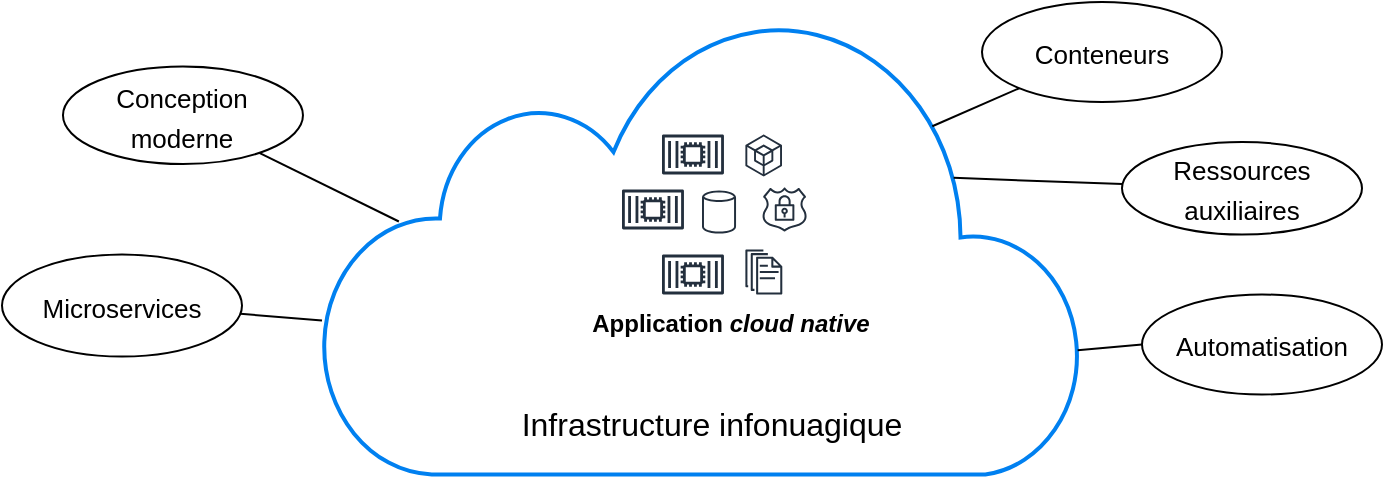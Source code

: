 <mxfile version="20.2.3" type="device"><diagram id="9FzkJG9lfAlTsolizKUv" name="Page-1"><mxGraphModel dx="1555" dy="1144" grid="1" gridSize="10" guides="1" tooltips="1" connect="1" arrows="1" fold="1" page="1" pageScale="1" pageWidth="1100" pageHeight="850" math="0" shadow="0"><root><mxCell id="0"/><mxCell id="1" parent="0"/><mxCell id="FCRgtFzEoALNkmdxKEbO-1" value="" style="html=1;verticalLabelPosition=bottom;align=center;labelBackgroundColor=#ffffff;verticalAlign=top;strokeWidth=2;strokeColor=#0080F0;shadow=0;dashed=0;shape=mxgraph.ios7.icons.cloud;" vertex="1" parent="1"><mxGeometry x="200" y="46.25" width="380.49" height="230" as="geometry"/></mxCell><mxCell id="FCRgtFzEoALNkmdxKEbO-2" value="" style="sketch=0;outlineConnect=0;fontColor=#232F3E;gradientColor=none;fillColor=#232F3D;strokeColor=none;dashed=0;verticalLabelPosition=bottom;verticalAlign=top;align=center;html=1;fontSize=12;fontStyle=0;aspect=fixed;pointerEvents=1;shape=mxgraph.aws4.container_2;" vertex="1" parent="1"><mxGeometry x="350" y="133.75" width="30.97" height="20" as="geometry"/></mxCell><mxCell id="FCRgtFzEoALNkmdxKEbO-3" value="" style="sketch=0;outlineConnect=0;fontColor=#232F3E;gradientColor=none;fillColor=#232F3D;strokeColor=none;dashed=0;verticalLabelPosition=bottom;verticalAlign=top;align=center;html=1;fontSize=12;fontStyle=0;aspect=fixed;pointerEvents=1;shape=mxgraph.aws4.container_2;" vertex="1" parent="1"><mxGeometry x="370" y="106.25" width="30.97" height="20" as="geometry"/></mxCell><mxCell id="FCRgtFzEoALNkmdxKEbO-4" value="" style="sketch=0;outlineConnect=0;fontColor=#232F3E;gradientColor=none;fillColor=#232F3D;strokeColor=none;dashed=0;verticalLabelPosition=bottom;verticalAlign=top;align=center;html=1;fontSize=12;fontStyle=0;aspect=fixed;pointerEvents=1;shape=mxgraph.aws4.container_2;" vertex="1" parent="1"><mxGeometry x="370" y="166.25" width="30.97" height="20" as="geometry"/></mxCell><mxCell id="FCRgtFzEoALNkmdxKEbO-5" value="" style="sketch=0;outlineConnect=0;fontColor=#232F3E;gradientColor=none;fillColor=#232F3D;strokeColor=none;dashed=0;verticalLabelPosition=bottom;verticalAlign=top;align=center;html=1;fontSize=12;fontStyle=0;aspect=fixed;pointerEvents=1;shape=mxgraph.aws4.generic_database;" vertex="1" parent="1"><mxGeometry x="390" y="133.75" width="17.02" height="22.5" as="geometry"/></mxCell><mxCell id="FCRgtFzEoALNkmdxKEbO-6" value="" style="sketch=0;outlineConnect=0;fontColor=#232F3E;gradientColor=none;fillColor=#232F3D;strokeColor=none;dashed=0;verticalLabelPosition=bottom;verticalAlign=top;align=center;html=1;fontSize=12;fontStyle=0;aspect=fixed;pointerEvents=1;shape=mxgraph.aws4.documents;" vertex="1" parent="1"><mxGeometry x="411.69" y="163.75" width="18.46" height="22.5" as="geometry"/></mxCell><mxCell id="FCRgtFzEoALNkmdxKEbO-8" value="" style="sketch=0;outlineConnect=0;fontColor=#232F3E;gradientColor=none;fillColor=#232F3D;strokeColor=none;dashed=0;verticalLabelPosition=bottom;verticalAlign=top;align=center;html=1;fontSize=12;fontStyle=0;aspect=fixed;pointerEvents=1;shape=mxgraph.aws4.external_sdk;" vertex="1" parent="1"><mxGeometry x="411.69" y="106.25" width="18.31" height="21" as="geometry"/></mxCell><mxCell id="FCRgtFzEoALNkmdxKEbO-10" value="" style="sketch=0;outlineConnect=0;fontColor=#232F3E;gradientColor=none;fillColor=#232F3D;strokeColor=none;dashed=0;verticalLabelPosition=bottom;verticalAlign=top;align=center;html=1;fontSize=12;fontStyle=0;aspect=fixed;pointerEvents=1;shape=mxgraph.aws4.ssl_padlock;" vertex="1" parent="1"><mxGeometry x="420" y="132.75" width="22.58" height="22" as="geometry"/></mxCell><mxCell id="FCRgtFzEoALNkmdxKEbO-14" value="&lt;b&gt;Application&lt;i&gt;&amp;nbsp;cloud native&lt;/i&gt;&lt;/b&gt;" style="text;html=1;strokeColor=none;fillColor=none;align=center;verticalAlign=middle;whiteSpace=wrap;rounded=0;" vertex="1" parent="1"><mxGeometry x="328.58" y="186.25" width="151.42" height="30" as="geometry"/></mxCell><mxCell id="FCRgtFzEoALNkmdxKEbO-15" value="&lt;font style=&quot;font-size: 16px;&quot;&gt;Infrastructure infonuagique&lt;/font&gt;" style="text;html=1;strokeColor=none;fillColor=none;align=center;verticalAlign=middle;whiteSpace=wrap;rounded=0;" vertex="1" parent="1"><mxGeometry x="280" y="236.25" width="230" height="30" as="geometry"/></mxCell><mxCell id="FCRgtFzEoALNkmdxKEbO-24" style="edgeStyle=none;rounded=0;orthogonalLoop=1;jettySize=auto;html=1;fontSize=13;endArrow=none;endFill=0;entryX=0;entryY=0.665;entryDx=0;entryDy=0;entryPerimeter=0;" edge="1" parent="1" source="FCRgtFzEoALNkmdxKEbO-16" target="FCRgtFzEoALNkmdxKEbO-1"><mxGeometry relative="1" as="geometry"/></mxCell><mxCell id="FCRgtFzEoALNkmdxKEbO-16" value="&lt;font style=&quot;font-size: 13px;&quot;&gt;Microservices&lt;/font&gt;" style="ellipse;whiteSpace=wrap;html=1;fontSize=16;fillColor=#FFFFFF;" vertex="1" parent="1"><mxGeometry x="40" y="166.25" width="120" height="51" as="geometry"/></mxCell><mxCell id="FCRgtFzEoALNkmdxKEbO-23" style="rounded=0;orthogonalLoop=1;jettySize=auto;html=1;entryX=0.101;entryY=0.45;entryDx=0;entryDy=0;entryPerimeter=0;fontSize=13;endArrow=none;endFill=0;" edge="1" parent="1" source="FCRgtFzEoALNkmdxKEbO-17" target="FCRgtFzEoALNkmdxKEbO-1"><mxGeometry relative="1" as="geometry"/></mxCell><mxCell id="FCRgtFzEoALNkmdxKEbO-17" value="&lt;font style=&quot;font-size: 13px;&quot;&gt;Conception moderne&lt;/font&gt;" style="ellipse;whiteSpace=wrap;html=1;fontSize=16;fillColor=#FFFFFF;" vertex="1" parent="1"><mxGeometry x="70.49" y="72.25" width="120" height="48.75" as="geometry"/></mxCell><mxCell id="FCRgtFzEoALNkmdxKEbO-27" style="edgeStyle=none;rounded=0;orthogonalLoop=1;jettySize=auto;html=1;exitX=0;exitY=0.5;exitDx=0;exitDy=0;fontSize=13;endArrow=none;endFill=0;entryX=0.993;entryY=0.73;entryDx=0;entryDy=0;entryPerimeter=0;" edge="1" parent="1" source="FCRgtFzEoALNkmdxKEbO-18" target="FCRgtFzEoALNkmdxKEbO-1"><mxGeometry relative="1" as="geometry"><mxPoint x="580" y="206.25" as="targetPoint"/></mxGeometry></mxCell><mxCell id="FCRgtFzEoALNkmdxKEbO-18" value="&lt;font style=&quot;font-size: 13px;&quot;&gt;Automatisation&lt;/font&gt;" style="ellipse;whiteSpace=wrap;html=1;fontSize=16;fillColor=#FFFFFF;" vertex="1" parent="1"><mxGeometry x="610" y="186.25" width="120" height="50" as="geometry"/></mxCell><mxCell id="FCRgtFzEoALNkmdxKEbO-26" style="edgeStyle=none;rounded=0;orthogonalLoop=1;jettySize=auto;html=1;entryX=0.83;entryY=0.355;entryDx=0;entryDy=0;entryPerimeter=0;fontSize=13;endArrow=none;endFill=0;" edge="1" parent="1" source="FCRgtFzEoALNkmdxKEbO-19" target="FCRgtFzEoALNkmdxKEbO-1"><mxGeometry relative="1" as="geometry"/></mxCell><mxCell id="FCRgtFzEoALNkmdxKEbO-19" value="&lt;font style=&quot;font-size: 13px;&quot;&gt;Ressources auxiliaires&lt;/font&gt;" style="ellipse;whiteSpace=wrap;html=1;fontSize=16;fillColor=#FFFFFF;" vertex="1" parent="1"><mxGeometry x="600" y="110" width="120" height="46.25" as="geometry"/></mxCell><mxCell id="FCRgtFzEoALNkmdxKEbO-25" style="edgeStyle=none;rounded=0;orthogonalLoop=1;jettySize=auto;html=1;entryX=0.802;entryY=0.243;entryDx=0;entryDy=0;entryPerimeter=0;fontSize=13;endArrow=none;endFill=0;" edge="1" parent="1" source="FCRgtFzEoALNkmdxKEbO-20" target="FCRgtFzEoALNkmdxKEbO-1"><mxGeometry relative="1" as="geometry"/></mxCell><mxCell id="FCRgtFzEoALNkmdxKEbO-20" value="&lt;font style=&quot;font-size: 13px;&quot;&gt;Conteneurs&lt;/font&gt;" style="ellipse;whiteSpace=wrap;html=1;fontSize=16;fillColor=#FFFFFF;" vertex="1" parent="1"><mxGeometry x="530" y="40" width="120" height="50" as="geometry"/></mxCell></root></mxGraphModel></diagram></mxfile>